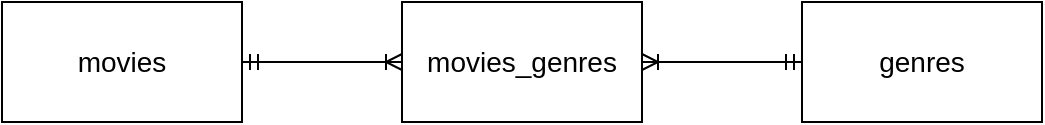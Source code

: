 <mxfile version="20.6.0" type="device"><diagram id="R2lEEEUBdFMjLlhIrx00" name="Page-1"><mxGraphModel dx="761" dy="1198" grid="1" gridSize="10" guides="1" tooltips="1" connect="1" arrows="1" fold="1" page="1" pageScale="1" pageWidth="850" pageHeight="1100" math="0" shadow="0" extFonts="Permanent Marker^https://fonts.googleapis.com/css?family=Permanent+Marker"><root><mxCell id="0"/><mxCell id="1" parent="0"/><mxCell id="udsUTSteLQA3qL8EAB0X-1" value="&lt;font style=&quot;font-size: 14px;&quot;&gt;movies&lt;/font&gt;" style="rounded=0;whiteSpace=wrap;html=1;" vertex="1" parent="1"><mxGeometry x="120" y="460" width="120" height="60" as="geometry"/></mxCell><mxCell id="udsUTSteLQA3qL8EAB0X-2" value="&lt;font style=&quot;font-size: 14px;&quot;&gt;movies_genres&lt;/font&gt;" style="rounded=0;whiteSpace=wrap;html=1;" vertex="1" parent="1"><mxGeometry x="320" y="460" width="120" height="60" as="geometry"/></mxCell><mxCell id="udsUTSteLQA3qL8EAB0X-3" value="&lt;font style=&quot;font-size: 14px;&quot;&gt;genres&lt;/font&gt;" style="rounded=0;whiteSpace=wrap;html=1;" vertex="1" parent="1"><mxGeometry x="520" y="460" width="120" height="60" as="geometry"/></mxCell><mxCell id="udsUTSteLQA3qL8EAB0X-6" value="" style="edgeStyle=entityRelationEdgeStyle;fontSize=12;html=1;endArrow=ERoneToMany;startArrow=ERmandOne;rounded=0;exitX=1;exitY=0.5;exitDx=0;exitDy=0;entryX=0;entryY=0.5;entryDx=0;entryDy=0;" edge="1" parent="1" source="udsUTSteLQA3qL8EAB0X-1" target="udsUTSteLQA3qL8EAB0X-2"><mxGeometry width="100" height="100" relative="1" as="geometry"><mxPoint x="150" y="460" as="sourcePoint"/><mxPoint x="250" y="360" as="targetPoint"/></mxGeometry></mxCell><mxCell id="udsUTSteLQA3qL8EAB0X-7" value="" style="edgeStyle=entityRelationEdgeStyle;fontSize=12;html=1;endArrow=ERoneToMany;startArrow=ERmandOne;rounded=0;entryX=1;entryY=0.5;entryDx=0;entryDy=0;exitX=0;exitY=0.5;exitDx=0;exitDy=0;" edge="1" parent="1" source="udsUTSteLQA3qL8EAB0X-3" target="udsUTSteLQA3qL8EAB0X-2"><mxGeometry width="100" height="100" relative="1" as="geometry"><mxPoint x="280" y="460" as="sourcePoint"/><mxPoint x="380" y="360" as="targetPoint"/></mxGeometry></mxCell></root></mxGraphModel></diagram></mxfile>